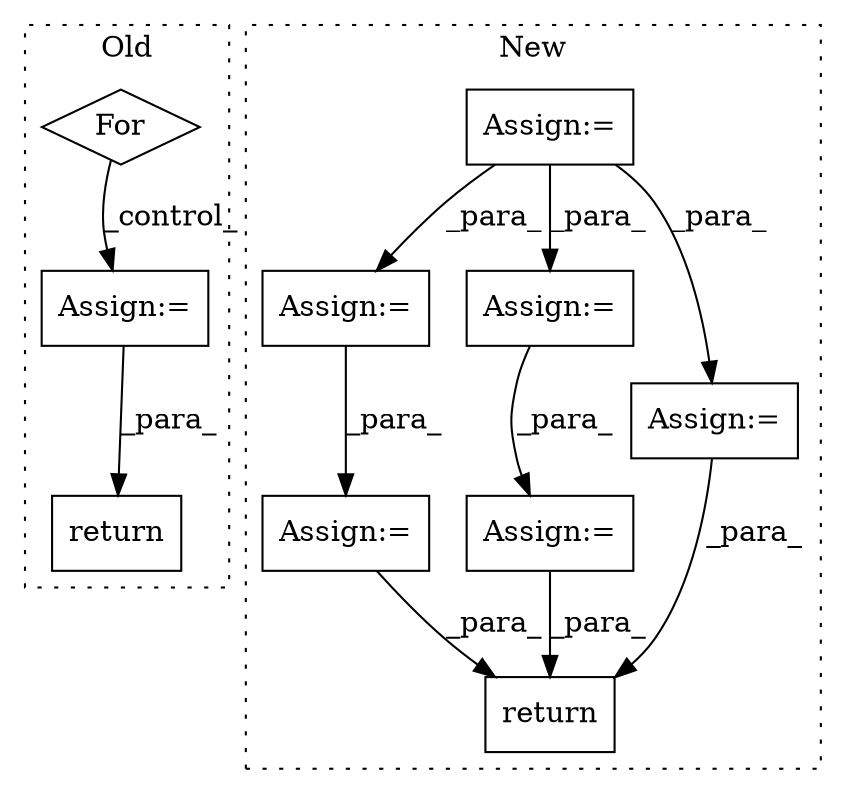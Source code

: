 digraph G {
subgraph cluster0 {
1 [label="For" a="107" s="1976,2008" l="4,10" shape="diamond"];
3 [label="Assign:=" a="68" s="2037" l="3" shape="box"];
4 [label="return" a="93" s="2086" l="7" shape="box"];
label = "Old";
style="dotted";
}
subgraph cluster1 {
2 [label="return" a="93" s="2403" l="7" shape="box"];
5 [label="Assign:=" a="68" s="60" l="9" shape="box"];
6 [label="Assign:=" a="68" s="2387" l="3" shape="box"];
7 [label="Assign:=" a="68" s="1665" l="3" shape="box"];
8 [label="Assign:=" a="68" s="1636" l="3" shape="box"];
9 [label="Assign:=" a="68" s="2352" l="3" shape="box"];
10 [label="Assign:=" a="68" s="2287" l="3" shape="box"];
label = "New";
style="dotted";
}
1 -> 3 [label="_control_"];
3 -> 4 [label="_para_"];
5 -> 10 [label="_para_"];
5 -> 7 [label="_para_"];
5 -> 8 [label="_para_"];
6 -> 2 [label="_para_"];
7 -> 6 [label="_para_"];
8 -> 9 [label="_para_"];
9 -> 2 [label="_para_"];
10 -> 2 [label="_para_"];
}